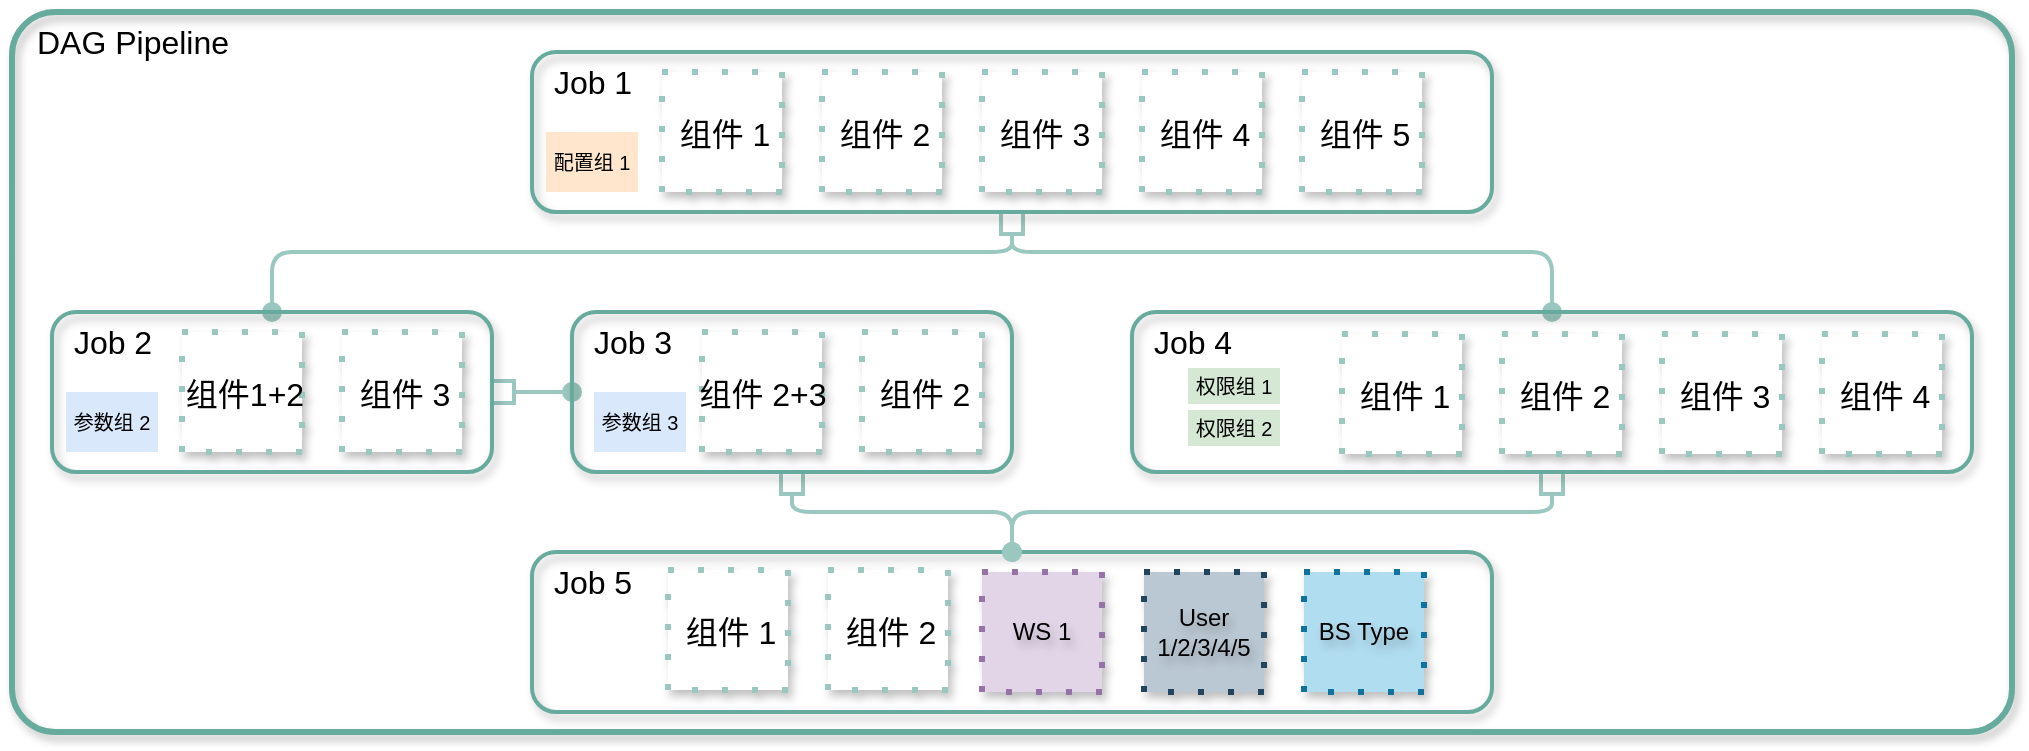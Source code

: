 <mxfile version="24.0.1" type="github">
  <diagram name="第 1 页" id="_QAJiaYviUXC7CEiB-VJ">
    <mxGraphModel dx="1181" dy="783" grid="0" gridSize="10" guides="1" tooltips="1" connect="1" arrows="1" fold="1" page="1" pageScale="1" pageWidth="1169" pageHeight="827" math="0" shadow="0">
      <root>
        <mxCell id="0" />
        <mxCell id="1" parent="0" />
        <mxCell id="9RS1R_DNAXUaSOopePcb-87" value="&lt;span style=&quot;text-wrap: nowrap;&quot;&gt;&lt;font style=&quot;font-size: 10px;&quot;&gt;参数组 2&lt;/font&gt;&lt;/span&gt;" style="rounded=0;whiteSpace=wrap;html=1;fillColor=#dae8fc;strokeColor=none;" vertex="1" parent="1">
          <mxGeometry x="67" y="230" width="46" height="30" as="geometry" />
        </mxCell>
        <mxCell id="9RS1R_DNAXUaSOopePcb-1" value="" style="rounded=1;whiteSpace=wrap;html=1;arcSize=6;strokeWidth=3;fillColor=none;shadow=1;textShadow=1;strokeColor=#67AB9F;" vertex="1" parent="1">
          <mxGeometry x="40" y="40" width="1000" height="360" as="geometry" />
        </mxCell>
        <mxCell id="9RS1R_DNAXUaSOopePcb-2" value="DAG Pipeline" style="text;html=1;align=center;verticalAlign=middle;resizable=0;points=[];autosize=1;strokeColor=none;fillColor=none;fontSize=16;" vertex="1" parent="1">
          <mxGeometry x="40" y="40" width="120" height="30" as="geometry" />
        </mxCell>
        <mxCell id="9RS1R_DNAXUaSOopePcb-77" style="edgeStyle=none;curved=0;rounded=1;orthogonalLoop=1;jettySize=auto;html=1;exitX=0.5;exitY=1;exitDx=0;exitDy=0;entryX=0.5;entryY=0;entryDx=0;entryDy=0;fontSize=12;startSize=8;endSize=8;endArrow=oval;endFill=1;startArrow=box;startFill=0;strokeWidth=2;strokeColor=#9AC7BF;" edge="1" parent="1" source="9RS1R_DNAXUaSOopePcb-3" target="9RS1R_DNAXUaSOopePcb-17">
          <mxGeometry relative="1" as="geometry">
            <Array as="points">
              <mxPoint x="540" y="160" />
              <mxPoint x="810" y="160" />
            </Array>
          </mxGeometry>
        </mxCell>
        <mxCell id="9RS1R_DNAXUaSOopePcb-78" style="edgeStyle=none;curved=0;rounded=1;orthogonalLoop=1;jettySize=auto;html=1;exitX=0.5;exitY=1;exitDx=0;exitDy=0;entryX=0.5;entryY=0;entryDx=0;entryDy=0;fontSize=12;startSize=8;endSize=8;endArrow=oval;endFill=1;startArrow=box;startFill=0;strokeWidth=2;strokeColor=#9AC7BF;" edge="1" parent="1" source="9RS1R_DNAXUaSOopePcb-3" target="9RS1R_DNAXUaSOopePcb-4">
          <mxGeometry relative="1" as="geometry">
            <Array as="points">
              <mxPoint x="540" y="160" />
              <mxPoint x="170" y="160" />
            </Array>
          </mxGeometry>
        </mxCell>
        <mxCell id="9RS1R_DNAXUaSOopePcb-3" value="" style="rounded=1;whiteSpace=wrap;html=1;fillColor=none;strokeWidth=2;shadow=1;textShadow=1;strokeColor=#67AB9F;" vertex="1" parent="1">
          <mxGeometry x="300" y="60" width="480" height="80" as="geometry" />
        </mxCell>
        <mxCell id="9RS1R_DNAXUaSOopePcb-75" style="edgeStyle=none;curved=1;rounded=0;orthogonalLoop=1;jettySize=auto;html=1;entryX=0;entryY=0.5;entryDx=0;entryDy=0;fontSize=12;startSize=8;endSize=8;endArrow=oval;endFill=1;startArrow=box;startFill=0;strokeWidth=2;strokeColor=#9AC7BF;" edge="1" parent="1" source="9RS1R_DNAXUaSOopePcb-4" target="9RS1R_DNAXUaSOopePcb-16">
          <mxGeometry relative="1" as="geometry" />
        </mxCell>
        <mxCell id="9RS1R_DNAXUaSOopePcb-4" value="" style="rounded=1;whiteSpace=wrap;html=1;fillColor=none;shadow=1;textShadow=1;strokeWidth=2;strokeColor=#67AB9F;" vertex="1" parent="1">
          <mxGeometry x="60" y="190" width="220" height="80" as="geometry" />
        </mxCell>
        <mxCell id="9RS1R_DNAXUaSOopePcb-5" value="" style="rounded=1;whiteSpace=wrap;html=1;fillColor=none;shadow=1;textShadow=1;strokeWidth=2;strokeColor=#67AB9F;" vertex="1" parent="1">
          <mxGeometry x="300" y="310" width="480" height="80" as="geometry" />
        </mxCell>
        <mxCell id="9RS1R_DNAXUaSOopePcb-7" value="Job 1" style="text;html=1;align=center;verticalAlign=middle;resizable=0;points=[];autosize=1;strokeColor=none;fillColor=none;fontSize=16;" vertex="1" parent="1">
          <mxGeometry x="300" y="60" width="60" height="30" as="geometry" />
        </mxCell>
        <mxCell id="9RS1R_DNAXUaSOopePcb-8" value="Job 2" style="text;html=1;align=center;verticalAlign=middle;resizable=0;points=[];autosize=1;strokeColor=none;fillColor=none;fontSize=16;" vertex="1" parent="1">
          <mxGeometry x="60" y="190" width="60" height="30" as="geometry" />
        </mxCell>
        <mxCell id="9RS1R_DNAXUaSOopePcb-9" value="Job 5" style="text;html=1;align=center;verticalAlign=middle;resizable=0;points=[];autosize=1;strokeColor=none;fillColor=none;fontSize=16;" vertex="1" parent="1">
          <mxGeometry x="300" y="310" width="60" height="30" as="geometry" />
        </mxCell>
        <mxCell id="9RS1R_DNAXUaSOopePcb-79" style="edgeStyle=none;curved=0;rounded=1;orthogonalLoop=1;jettySize=auto;html=1;exitX=0.5;exitY=1;exitDx=0;exitDy=0;entryX=0.5;entryY=0;entryDx=0;entryDy=0;fontSize=12;startSize=8;endSize=8;endArrow=oval;endFill=1;startArrow=box;startFill=0;strokeWidth=2;strokeColor=#9AC7BF;" edge="1" parent="1" source="9RS1R_DNAXUaSOopePcb-16" target="9RS1R_DNAXUaSOopePcb-5">
          <mxGeometry relative="1" as="geometry">
            <Array as="points">
              <mxPoint x="430" y="290" />
              <mxPoint x="540" y="290" />
            </Array>
          </mxGeometry>
        </mxCell>
        <mxCell id="9RS1R_DNAXUaSOopePcb-16" value="" style="rounded=1;whiteSpace=wrap;html=1;fillColor=none;shadow=1;textShadow=1;strokeWidth=2;strokeColor=#67AB9F;" vertex="1" parent="1">
          <mxGeometry x="320" y="190" width="220" height="80" as="geometry" />
        </mxCell>
        <mxCell id="9RS1R_DNAXUaSOopePcb-80" style="edgeStyle=none;curved=0;rounded=1;orthogonalLoop=1;jettySize=auto;html=1;exitX=0.5;exitY=1;exitDx=0;exitDy=0;fontSize=12;startSize=8;endSize=8;endArrow=oval;endFill=1;startArrow=box;startFill=0;strokeWidth=2;strokeColor=#9AC7BF;" edge="1" parent="1" source="9RS1R_DNAXUaSOopePcb-17">
          <mxGeometry relative="1" as="geometry">
            <mxPoint x="540" y="310" as="targetPoint" />
            <Array as="points">
              <mxPoint x="810" y="290" />
              <mxPoint x="540" y="290" />
            </Array>
          </mxGeometry>
        </mxCell>
        <mxCell id="9RS1R_DNAXUaSOopePcb-17" value="" style="rounded=1;whiteSpace=wrap;html=1;fillColor=none;shadow=1;textShadow=1;strokeWidth=2;strokeColor=#67AB9F;" vertex="1" parent="1">
          <mxGeometry x="600" y="190" width="420" height="80" as="geometry" />
        </mxCell>
        <mxCell id="9RS1R_DNAXUaSOopePcb-18" value="Job 3" style="text;html=1;align=center;verticalAlign=middle;resizable=0;points=[];autosize=1;strokeColor=none;fillColor=none;fontSize=16;" vertex="1" parent="1">
          <mxGeometry x="320" y="190" width="60" height="30" as="geometry" />
        </mxCell>
        <mxCell id="9RS1R_DNAXUaSOopePcb-19" value="Job 4" style="text;html=1;align=center;verticalAlign=middle;resizable=0;points=[];autosize=1;strokeColor=none;fillColor=none;fontSize=16;" vertex="1" parent="1">
          <mxGeometry x="600" y="190" width="60" height="30" as="geometry" />
        </mxCell>
        <mxCell id="9RS1R_DNAXUaSOopePcb-21" value="" style="group" vertex="1" connectable="0" parent="1">
          <mxGeometry x="120" y="200" width="74" height="60" as="geometry" />
        </mxCell>
        <mxCell id="9RS1R_DNAXUaSOopePcb-22" value="" style="rounded=0;whiteSpace=wrap;html=1;strokeColor=#9AC7BF;shadow=1;textShadow=1;strokeWidth=3;dashed=1;dashPattern=1 4;" vertex="1" parent="9RS1R_DNAXUaSOopePcb-21">
          <mxGeometry x="5" width="60" height="60" as="geometry" />
        </mxCell>
        <mxCell id="9RS1R_DNAXUaSOopePcb-23" value="组件1+2" style="text;html=1;align=center;verticalAlign=middle;resizable=0;points=[];autosize=1;strokeColor=none;fillColor=none;fontSize=16;" vertex="1" parent="9RS1R_DNAXUaSOopePcb-21">
          <mxGeometry x="-3" y="15" width="77" height="31" as="geometry" />
        </mxCell>
        <mxCell id="9RS1R_DNAXUaSOopePcb-27" value="" style="group" vertex="1" connectable="0" parent="1">
          <mxGeometry x="380" y="200" width="76" height="60" as="geometry" />
        </mxCell>
        <mxCell id="9RS1R_DNAXUaSOopePcb-28" value="" style="rounded=0;whiteSpace=wrap;html=1;strokeColor=#9AC7BF;shadow=1;textShadow=1;strokeWidth=3;dashed=1;dashPattern=1 4;" vertex="1" parent="9RS1R_DNAXUaSOopePcb-27">
          <mxGeometry x="5" width="60" height="60" as="geometry" />
        </mxCell>
        <mxCell id="9RS1R_DNAXUaSOopePcb-29" value="组件 2+3" style="text;html=1;align=center;verticalAlign=middle;resizable=0;points=[];autosize=1;strokeColor=none;fillColor=none;fontSize=16;" vertex="1" parent="9RS1R_DNAXUaSOopePcb-27">
          <mxGeometry x="-6" y="15" width="82" height="31" as="geometry" />
        </mxCell>
        <mxCell id="9RS1R_DNAXUaSOopePcb-33" value="" style="group" vertex="1" connectable="0" parent="1">
          <mxGeometry x="460" y="200" width="70" height="60" as="geometry" />
        </mxCell>
        <mxCell id="9RS1R_DNAXUaSOopePcb-34" value="" style="rounded=0;whiteSpace=wrap;html=1;strokeColor=#9AC7BF;shadow=1;textShadow=1;strokeWidth=3;dashed=1;dashPattern=1 4;" vertex="1" parent="9RS1R_DNAXUaSOopePcb-33">
          <mxGeometry x="5" width="60" height="60" as="geometry" />
        </mxCell>
        <mxCell id="9RS1R_DNAXUaSOopePcb-35" value="组件 2" style="text;html=1;align=center;verticalAlign=middle;resizable=0;points=[];autosize=1;strokeColor=none;fillColor=none;fontSize=16;" vertex="1" parent="9RS1R_DNAXUaSOopePcb-33">
          <mxGeometry x="4" y="15" width="63" height="31" as="geometry" />
        </mxCell>
        <mxCell id="9RS1R_DNAXUaSOopePcb-36" value="" style="group" vertex="1" connectable="0" parent="1">
          <mxGeometry x="200" y="200" width="70" height="60" as="geometry" />
        </mxCell>
        <mxCell id="9RS1R_DNAXUaSOopePcb-37" value="" style="rounded=0;whiteSpace=wrap;html=1;strokeColor=#9AC7BF;shadow=1;textShadow=1;strokeWidth=3;dashed=1;dashPattern=1 4;" vertex="1" parent="9RS1R_DNAXUaSOopePcb-36">
          <mxGeometry x="5" width="60" height="60" as="geometry" />
        </mxCell>
        <mxCell id="9RS1R_DNAXUaSOopePcb-38" value="组件 3" style="text;html=1;align=center;verticalAlign=middle;resizable=0;points=[];autosize=1;strokeColor=none;fillColor=none;fontSize=16;" vertex="1" parent="9RS1R_DNAXUaSOopePcb-36">
          <mxGeometry x="4" y="15" width="63" height="31" as="geometry" />
        </mxCell>
        <mxCell id="9RS1R_DNAXUaSOopePcb-39" value="" style="group" vertex="1" connectable="0" parent="1">
          <mxGeometry x="440" y="70" width="72" height="60" as="geometry" />
        </mxCell>
        <mxCell id="9RS1R_DNAXUaSOopePcb-40" value="" style="rounded=0;whiteSpace=wrap;html=1;strokeColor=#9AC7BF;shadow=1;textShadow=1;strokeWidth=3;dashed=1;dashPattern=1 4;" vertex="1" parent="9RS1R_DNAXUaSOopePcb-39">
          <mxGeometry x="5" width="60" height="60" as="geometry" />
        </mxCell>
        <mxCell id="9RS1R_DNAXUaSOopePcb-41" value="组件 2" style="text;html=1;align=center;verticalAlign=middle;resizable=0;points=[];autosize=1;strokeColor=none;fillColor=none;fontSize=16;" vertex="1" parent="9RS1R_DNAXUaSOopePcb-39">
          <mxGeometry x="4" y="15" width="63" height="31" as="geometry" />
        </mxCell>
        <mxCell id="9RS1R_DNAXUaSOopePcb-42" value="" style="group" vertex="1" connectable="0" parent="1">
          <mxGeometry x="360" y="70" width="72" height="60" as="geometry" />
        </mxCell>
        <mxCell id="9RS1R_DNAXUaSOopePcb-43" value="" style="rounded=0;whiteSpace=wrap;html=1;strokeColor=#9AC7BF;shadow=1;textShadow=1;strokeWidth=3;dashed=1;dashPattern=1 4;" vertex="1" parent="9RS1R_DNAXUaSOopePcb-42">
          <mxGeometry x="5" width="60" height="60" as="geometry" />
        </mxCell>
        <mxCell id="9RS1R_DNAXUaSOopePcb-44" value="&lt;font style=&quot;font-size: 16px;&quot;&gt;组件 1&lt;/font&gt;" style="text;html=1;align=center;verticalAlign=middle;resizable=0;points=[];autosize=1;strokeColor=none;fillColor=none;fontSize=16;" vertex="1" parent="9RS1R_DNAXUaSOopePcb-42">
          <mxGeometry x="4" y="15" width="63" height="31" as="geometry" />
        </mxCell>
        <mxCell id="9RS1R_DNAXUaSOopePcb-45" value="" style="group" vertex="1" connectable="0" parent="1">
          <mxGeometry x="520" y="70" width="72" height="60" as="geometry" />
        </mxCell>
        <mxCell id="9RS1R_DNAXUaSOopePcb-46" value="" style="rounded=0;whiteSpace=wrap;html=1;strokeColor=#9AC7BF;shadow=1;textShadow=1;strokeWidth=3;dashed=1;dashPattern=1 4;" vertex="1" parent="9RS1R_DNAXUaSOopePcb-45">
          <mxGeometry x="5" width="60" height="60" as="geometry" />
        </mxCell>
        <mxCell id="9RS1R_DNAXUaSOopePcb-47" value="组件 3" style="text;html=1;align=center;verticalAlign=middle;resizable=0;points=[];autosize=1;strokeColor=none;fillColor=none;fontSize=16;" vertex="1" parent="9RS1R_DNAXUaSOopePcb-45">
          <mxGeometry x="4" y="15" width="63" height="31" as="geometry" />
        </mxCell>
        <mxCell id="9RS1R_DNAXUaSOopePcb-48" value="" style="group" vertex="1" connectable="0" parent="1">
          <mxGeometry x="600" y="70" width="72" height="60" as="geometry" />
        </mxCell>
        <mxCell id="9RS1R_DNAXUaSOopePcb-49" value="" style="rounded=0;whiteSpace=wrap;html=1;strokeColor=#9AC7BF;shadow=1;textShadow=1;strokeWidth=3;dashed=1;dashPattern=1 4;" vertex="1" parent="9RS1R_DNAXUaSOopePcb-48">
          <mxGeometry x="5" width="60" height="60" as="geometry" />
        </mxCell>
        <mxCell id="9RS1R_DNAXUaSOopePcb-50" value="组件 4" style="text;html=1;align=center;verticalAlign=middle;resizable=0;points=[];autosize=1;strokeColor=none;fillColor=none;fontSize=16;" vertex="1" parent="9RS1R_DNAXUaSOopePcb-48">
          <mxGeometry x="4" y="15" width="63" height="31" as="geometry" />
        </mxCell>
        <mxCell id="9RS1R_DNAXUaSOopePcb-51" value="" style="group" vertex="1" connectable="0" parent="1">
          <mxGeometry x="680" y="70" width="72" height="60" as="geometry" />
        </mxCell>
        <mxCell id="9RS1R_DNAXUaSOopePcb-52" value="" style="rounded=0;whiteSpace=wrap;html=1;strokeColor=#9AC7BF;shadow=1;textShadow=1;strokeWidth=3;dashed=1;dashPattern=1 4;" vertex="1" parent="9RS1R_DNAXUaSOopePcb-51">
          <mxGeometry x="5" width="60" height="60" as="geometry" />
        </mxCell>
        <mxCell id="9RS1R_DNAXUaSOopePcb-53" value="组件 5" style="text;html=1;align=center;verticalAlign=middle;resizable=0;points=[];autosize=1;strokeColor=none;fillColor=none;fontSize=16;" vertex="1" parent="9RS1R_DNAXUaSOopePcb-51">
          <mxGeometry x="4" y="15" width="63" height="31" as="geometry" />
        </mxCell>
        <mxCell id="9RS1R_DNAXUaSOopePcb-89" value="&lt;span style=&quot;text-wrap: nowrap;&quot;&gt;&lt;font style=&quot;font-size: 10px;&quot;&gt;配置组 1&lt;/font&gt;&lt;/span&gt;" style="rounded=0;whiteSpace=wrap;html=1;fillColor=#ffe6cc;strokeColor=none;" vertex="1" parent="1">
          <mxGeometry x="307" y="100" width="46" height="30" as="geometry" />
        </mxCell>
        <mxCell id="9RS1R_DNAXUaSOopePcb-91" value="&lt;span style=&quot;text-wrap: nowrap;&quot;&gt;&lt;font style=&quot;font-size: 10px;&quot;&gt;参数组 3&lt;/font&gt;&lt;/span&gt;" style="rounded=0;whiteSpace=wrap;html=1;fillColor=#dae8fc;strokeColor=none;" vertex="1" parent="1">
          <mxGeometry x="331" y="230" width="46" height="30" as="geometry" />
        </mxCell>
        <mxCell id="9RS1R_DNAXUaSOopePcb-99" value="&lt;span style=&quot;text-wrap: nowrap;&quot;&gt;&lt;font style=&quot;font-size: 10px;&quot;&gt;权限组 1&lt;/font&gt;&lt;/span&gt;" style="rounded=0;whiteSpace=wrap;html=1;fillColor=#d5e8d4;strokeColor=none;" vertex="1" parent="1">
          <mxGeometry x="628" y="218" width="46" height="18" as="geometry" />
        </mxCell>
        <mxCell id="9RS1R_DNAXUaSOopePcb-100" value="&lt;span style=&quot;text-wrap: nowrap;&quot;&gt;&lt;font style=&quot;font-size: 10px;&quot;&gt;权限组 2&lt;/font&gt;&lt;/span&gt;" style="rounded=0;whiteSpace=wrap;html=1;fillColor=#d5e8d4;strokeColor=none;" vertex="1" parent="1">
          <mxGeometry x="628" y="239" width="46" height="18" as="geometry" />
        </mxCell>
        <mxCell id="9RS1R_DNAXUaSOopePcb-105" value="WS 1" style="rounded=0;whiteSpace=wrap;html=1;strokeColor=#9673a6;shadow=1;textShadow=1;strokeWidth=3;dashed=1;dashPattern=1 4;fillColor=#e1d5e7;" vertex="1" parent="1">
          <mxGeometry x="525" y="320" width="60" height="60" as="geometry" />
        </mxCell>
        <mxCell id="9RS1R_DNAXUaSOopePcb-107" value="User 1/2/3/4/5" style="rounded=0;whiteSpace=wrap;html=1;strokeColor=#23445d;shadow=1;textShadow=1;strokeWidth=3;dashed=1;dashPattern=1 4;fillColor=#bac8d3;" vertex="1" parent="1">
          <mxGeometry x="606" y="320" width="60" height="60" as="geometry" />
        </mxCell>
        <mxCell id="9RS1R_DNAXUaSOopePcb-108" value="BS Type" style="rounded=0;whiteSpace=wrap;html=1;strokeColor=#10739e;shadow=1;textShadow=1;strokeWidth=3;dashed=1;dashPattern=1 4;fillColor=#b1ddf0;" vertex="1" parent="1">
          <mxGeometry x="686" y="320" width="60" height="60" as="geometry" />
        </mxCell>
        <mxCell id="9RS1R_DNAXUaSOopePcb-109" value="" style="group" vertex="1" connectable="0" parent="1">
          <mxGeometry x="780" y="201" width="72" height="60" as="geometry" />
        </mxCell>
        <mxCell id="9RS1R_DNAXUaSOopePcb-110" value="" style="rounded=0;whiteSpace=wrap;html=1;strokeColor=#9AC7BF;shadow=1;textShadow=1;strokeWidth=3;dashed=1;dashPattern=1 4;" vertex="1" parent="9RS1R_DNAXUaSOopePcb-109">
          <mxGeometry x="5" width="60" height="60" as="geometry" />
        </mxCell>
        <mxCell id="9RS1R_DNAXUaSOopePcb-111" value="组件 2" style="text;html=1;align=center;verticalAlign=middle;resizable=0;points=[];autosize=1;strokeColor=none;fillColor=none;fontSize=16;" vertex="1" parent="9RS1R_DNAXUaSOopePcb-109">
          <mxGeometry x="4" y="15" width="63" height="31" as="geometry" />
        </mxCell>
        <mxCell id="9RS1R_DNAXUaSOopePcb-112" value="" style="group" vertex="1" connectable="0" parent="1">
          <mxGeometry x="700" y="201" width="72" height="60" as="geometry" />
        </mxCell>
        <mxCell id="9RS1R_DNAXUaSOopePcb-113" value="" style="rounded=0;whiteSpace=wrap;html=1;strokeColor=#9AC7BF;shadow=1;textShadow=1;strokeWidth=3;dashed=1;dashPattern=1 4;" vertex="1" parent="9RS1R_DNAXUaSOopePcb-112">
          <mxGeometry x="5" width="60" height="60" as="geometry" />
        </mxCell>
        <mxCell id="9RS1R_DNAXUaSOopePcb-114" value="&lt;font style=&quot;font-size: 16px;&quot;&gt;组件 1&lt;/font&gt;" style="text;html=1;align=center;verticalAlign=middle;resizable=0;points=[];autosize=1;strokeColor=none;fillColor=none;fontSize=16;" vertex="1" parent="9RS1R_DNAXUaSOopePcb-112">
          <mxGeometry x="4" y="15" width="63" height="31" as="geometry" />
        </mxCell>
        <mxCell id="9RS1R_DNAXUaSOopePcb-115" value="" style="group" vertex="1" connectable="0" parent="1">
          <mxGeometry x="860" y="201" width="72" height="60" as="geometry" />
        </mxCell>
        <mxCell id="9RS1R_DNAXUaSOopePcb-116" value="" style="rounded=0;whiteSpace=wrap;html=1;strokeColor=#9AC7BF;shadow=1;textShadow=1;strokeWidth=3;dashed=1;dashPattern=1 4;" vertex="1" parent="9RS1R_DNAXUaSOopePcb-115">
          <mxGeometry x="5" width="60" height="60" as="geometry" />
        </mxCell>
        <mxCell id="9RS1R_DNAXUaSOopePcb-117" value="组件 3" style="text;html=1;align=center;verticalAlign=middle;resizable=0;points=[];autosize=1;strokeColor=none;fillColor=none;fontSize=16;" vertex="1" parent="9RS1R_DNAXUaSOopePcb-115">
          <mxGeometry x="4" y="15" width="63" height="31" as="geometry" />
        </mxCell>
        <mxCell id="9RS1R_DNAXUaSOopePcb-118" value="" style="group" vertex="1" connectable="0" parent="1">
          <mxGeometry x="940" y="201" width="72" height="60" as="geometry" />
        </mxCell>
        <mxCell id="9RS1R_DNAXUaSOopePcb-119" value="" style="rounded=0;whiteSpace=wrap;html=1;strokeColor=#9AC7BF;shadow=1;textShadow=1;strokeWidth=3;dashed=1;dashPattern=1 4;" vertex="1" parent="9RS1R_DNAXUaSOopePcb-118">
          <mxGeometry x="5" width="60" height="60" as="geometry" />
        </mxCell>
        <mxCell id="9RS1R_DNAXUaSOopePcb-120" value="组件 4" style="text;html=1;align=center;verticalAlign=middle;resizable=0;points=[];autosize=1;strokeColor=none;fillColor=none;fontSize=16;" vertex="1" parent="9RS1R_DNAXUaSOopePcb-118">
          <mxGeometry x="4" y="15" width="63" height="31" as="geometry" />
        </mxCell>
        <mxCell id="9RS1R_DNAXUaSOopePcb-121" value="" style="group" vertex="1" connectable="0" parent="1">
          <mxGeometry x="443" y="319" width="72" height="60" as="geometry" />
        </mxCell>
        <mxCell id="9RS1R_DNAXUaSOopePcb-122" value="" style="rounded=0;whiteSpace=wrap;html=1;strokeColor=#9AC7BF;shadow=1;textShadow=1;strokeWidth=3;dashed=1;dashPattern=1 4;" vertex="1" parent="9RS1R_DNAXUaSOopePcb-121">
          <mxGeometry x="5" width="60" height="60" as="geometry" />
        </mxCell>
        <mxCell id="9RS1R_DNAXUaSOopePcb-123" value="组件 2" style="text;html=1;align=center;verticalAlign=middle;resizable=0;points=[];autosize=1;strokeColor=none;fillColor=none;fontSize=16;" vertex="1" parent="9RS1R_DNAXUaSOopePcb-121">
          <mxGeometry x="4" y="15" width="63" height="31" as="geometry" />
        </mxCell>
        <mxCell id="9RS1R_DNAXUaSOopePcb-124" value="" style="group" vertex="1" connectable="0" parent="1">
          <mxGeometry x="363" y="319" width="72" height="60" as="geometry" />
        </mxCell>
        <mxCell id="9RS1R_DNAXUaSOopePcb-125" value="" style="rounded=0;whiteSpace=wrap;html=1;strokeColor=#9AC7BF;shadow=1;textShadow=1;strokeWidth=3;dashed=1;dashPattern=1 4;" vertex="1" parent="9RS1R_DNAXUaSOopePcb-124">
          <mxGeometry x="5" width="60" height="60" as="geometry" />
        </mxCell>
        <mxCell id="9RS1R_DNAXUaSOopePcb-126" value="&lt;font style=&quot;font-size: 16px;&quot;&gt;组件 1&lt;/font&gt;" style="text;html=1;align=center;verticalAlign=middle;resizable=0;points=[];autosize=1;strokeColor=none;fillColor=none;fontSize=16;" vertex="1" parent="9RS1R_DNAXUaSOopePcb-124">
          <mxGeometry x="4" y="15" width="63" height="31" as="geometry" />
        </mxCell>
      </root>
    </mxGraphModel>
  </diagram>
</mxfile>
